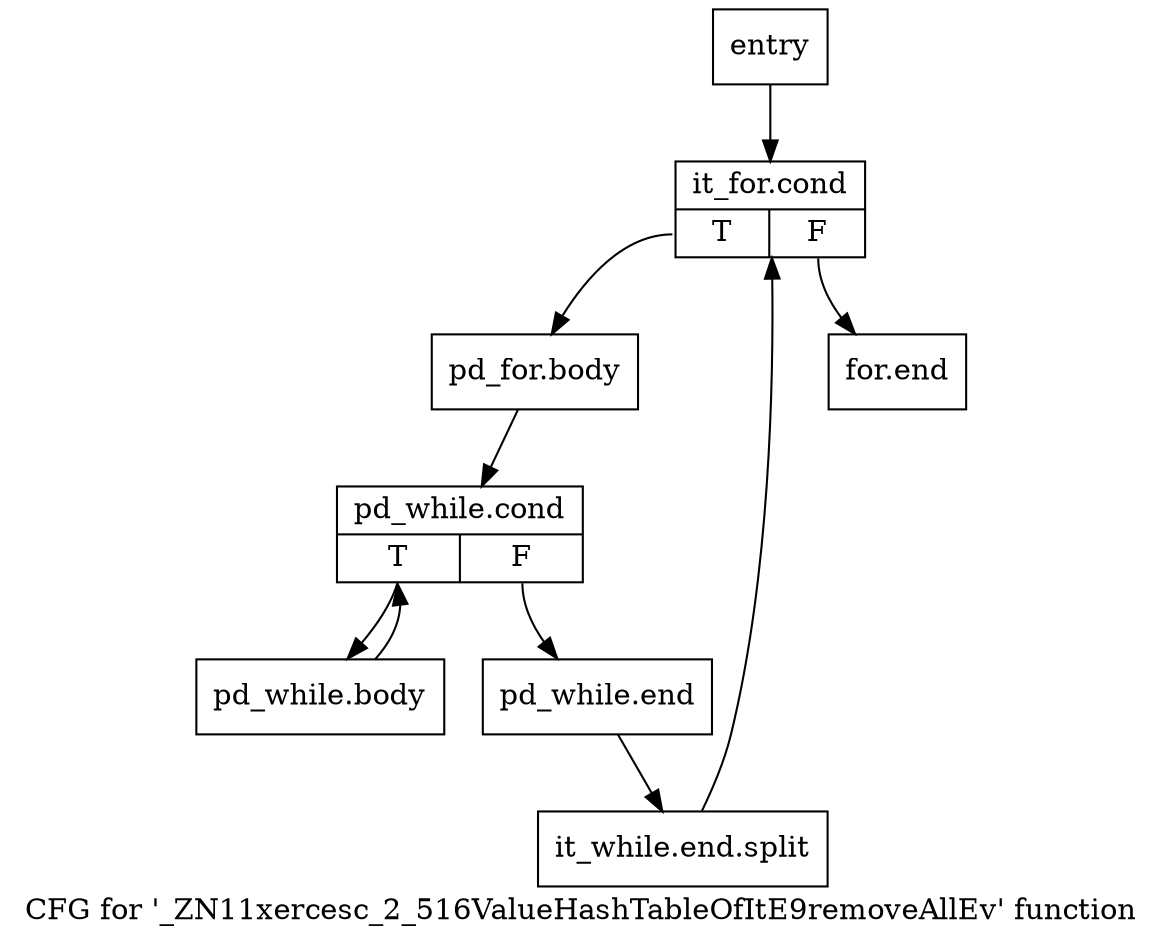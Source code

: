 digraph "CFG for '_ZN11xercesc_2_516ValueHashTableOfItE9removeAllEv' function" {
	label="CFG for '_ZN11xercesc_2_516ValueHashTableOfItE9removeAllEv' function";

	Node0x23221d0 [shape=record,label="{entry}"];
	Node0x23221d0 -> Node0x2322220;
	Node0x2322220 [shape=record,label="{it_for.cond|{<s0>T|<s1>F}}"];
	Node0x2322220:s0 -> Node0x2322270;
	Node0x2322220:s1 -> Node0x23223b0;
	Node0x2322270 [shape=record,label="{pd_for.body}"];
	Node0x2322270 -> Node0x23222c0;
	Node0x23222c0 [shape=record,label="{pd_while.cond|{<s0>T|<s1>F}}"];
	Node0x23222c0:s0 -> Node0x2322310;
	Node0x23222c0:s1 -> Node0x2322360;
	Node0x2322310 [shape=record,label="{pd_while.body}"];
	Node0x2322310 -> Node0x23222c0;
	Node0x2322360 [shape=record,label="{pd_while.end}"];
	Node0x2322360 -> Node0xd78160;
	Node0xd78160 [shape=record,label="{it_while.end.split}"];
	Node0xd78160 -> Node0x2322220;
	Node0x23223b0 [shape=record,label="{for.end}"];
}
